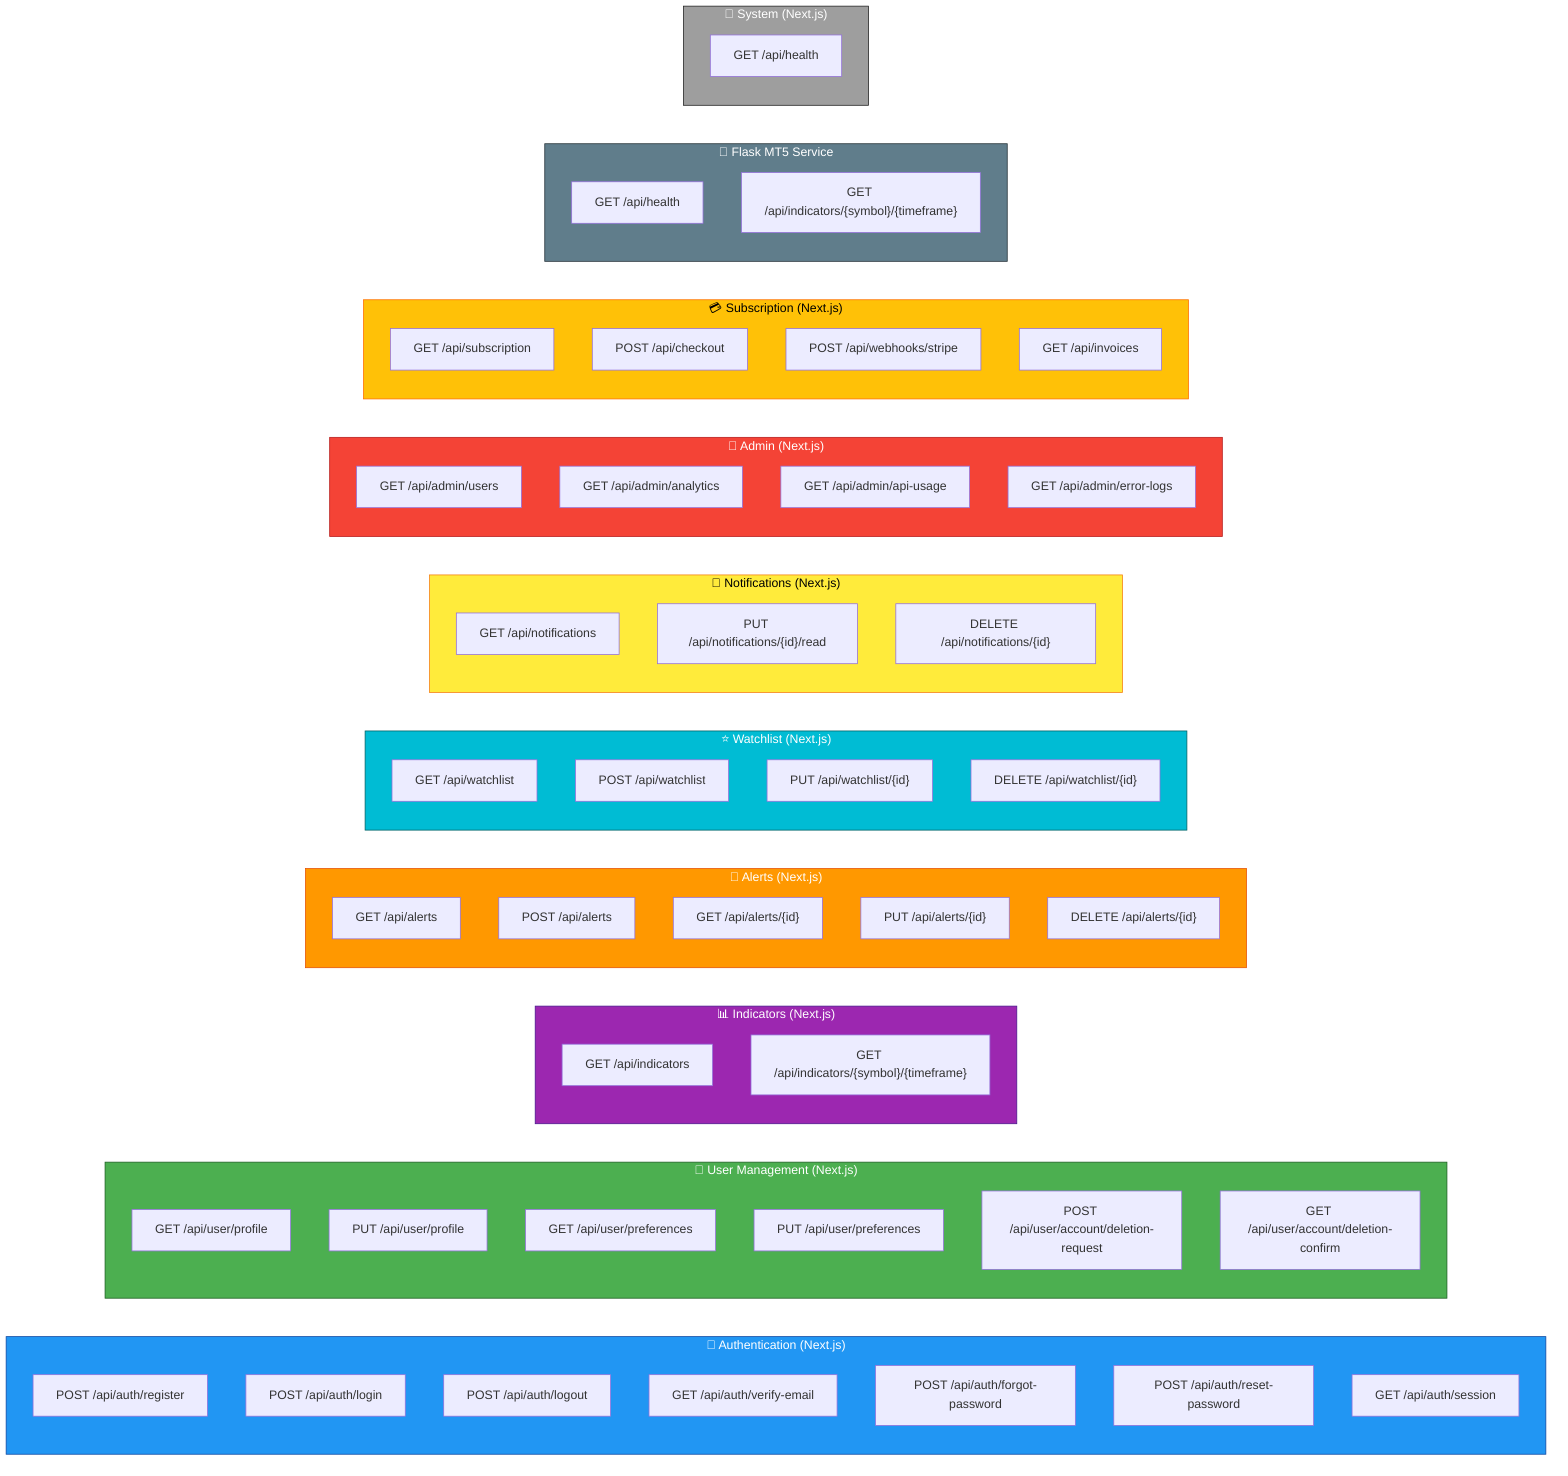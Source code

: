 graph LR
    subgraph Auth["🔐 Authentication (Next.js)"]
        A1["POST /api/auth/register"]
        A2["POST /api/auth/login"]
        A3["POST /api/auth/logout"]
        A4["GET /api/auth/verify-email"]
        A5["POST /api/auth/forgot-password"]
        A6["POST /api/auth/reset-password"]
        A7["GET /api/auth/session"]
    end
    
    subgraph User["👤 User Management (Next.js)"]
        U1["GET /api/user/profile"]
        U2["PUT /api/user/profile"]
        U3["GET /api/user/preferences"]
        U4["PUT /api/user/preferences"]
        U5["POST /api/user/account/deletion-request"]
        U6["GET /api/user/account/deletion-confirm"]
    end
    
    subgraph Indicators["📊 Indicators (Next.js)"]
        I1["GET /api/indicators"]
        I2["GET /api/indicators/{symbol}/{timeframe}"]
    end
    
    subgraph Alerts["🔔 Alerts (Next.js)"]
        AL1["GET /api/alerts"]
        AL2["POST /api/alerts"]
        AL3["GET /api/alerts/{id}"]
        AL4["PUT /api/alerts/{id}"]
        AL5["DELETE /api/alerts/{id}"]
    end
    
    subgraph Watchlist["⭐ Watchlist (Next.js)"]
        W1["GET /api/watchlist"]
        W2["POST /api/watchlist"]
        W3["PUT /api/watchlist/{id}"]
        W4["DELETE /api/watchlist/{id}"]
    end
    
    subgraph Notifications["🔔 Notifications (Next.js)"]
        N1["GET /api/notifications"]
        N2["PUT /api/notifications/{id}/read"]
        N3["DELETE /api/notifications/{id}"]
    end
    
    subgraph Admin["👑 Admin (Next.js)"]
        AD1["GET /api/admin/users"]
        AD2["GET /api/admin/analytics"]
        AD3["GET /api/admin/api-usage"]
        AD4["GET /api/admin/error-logs"]
    end
    
    subgraph Subscription["💳 Subscription (Next.js)"]
        S1["GET /api/subscription"]
        S2["POST /api/checkout"]
        S3["POST /api/webhooks/stripe"]
        S4["GET /api/invoices"]
    end
    
    subgraph Flask["🐍 Flask MT5 Service"]
        F1["GET /api/health"]
        F2["GET /api/indicators/{symbol}/{timeframe}"]
    end
    
    subgraph System["🔧 System (Next.js)"]
        SY1["GET /api/health"]
    end
    
    style Auth fill:#2196F3,stroke:#0D47A1,color:#fff
    style User fill:#4CAF50,stroke:#1B5E20,color:#fff
    style Indicators fill:#9C27B0,stroke:#4A148C,color:#fff
    style Alerts fill:#FF9800,stroke:#E65100,color:#fff
    style Watchlist fill:#00BCD4,stroke:#006064,color:#fff
    style Notifications fill:#FFEB3B,stroke:#F57F17,color:#000
    style Admin fill:#F44336,stroke:#B71C1C,color:#fff
    style Subscription fill:#FFC107,stroke:#FF6F00,color:#000
    style Flask fill:#607D8B,stroke:#263238,color:#fff
    style System fill:#9E9E9E,stroke:#212121,color:#fff